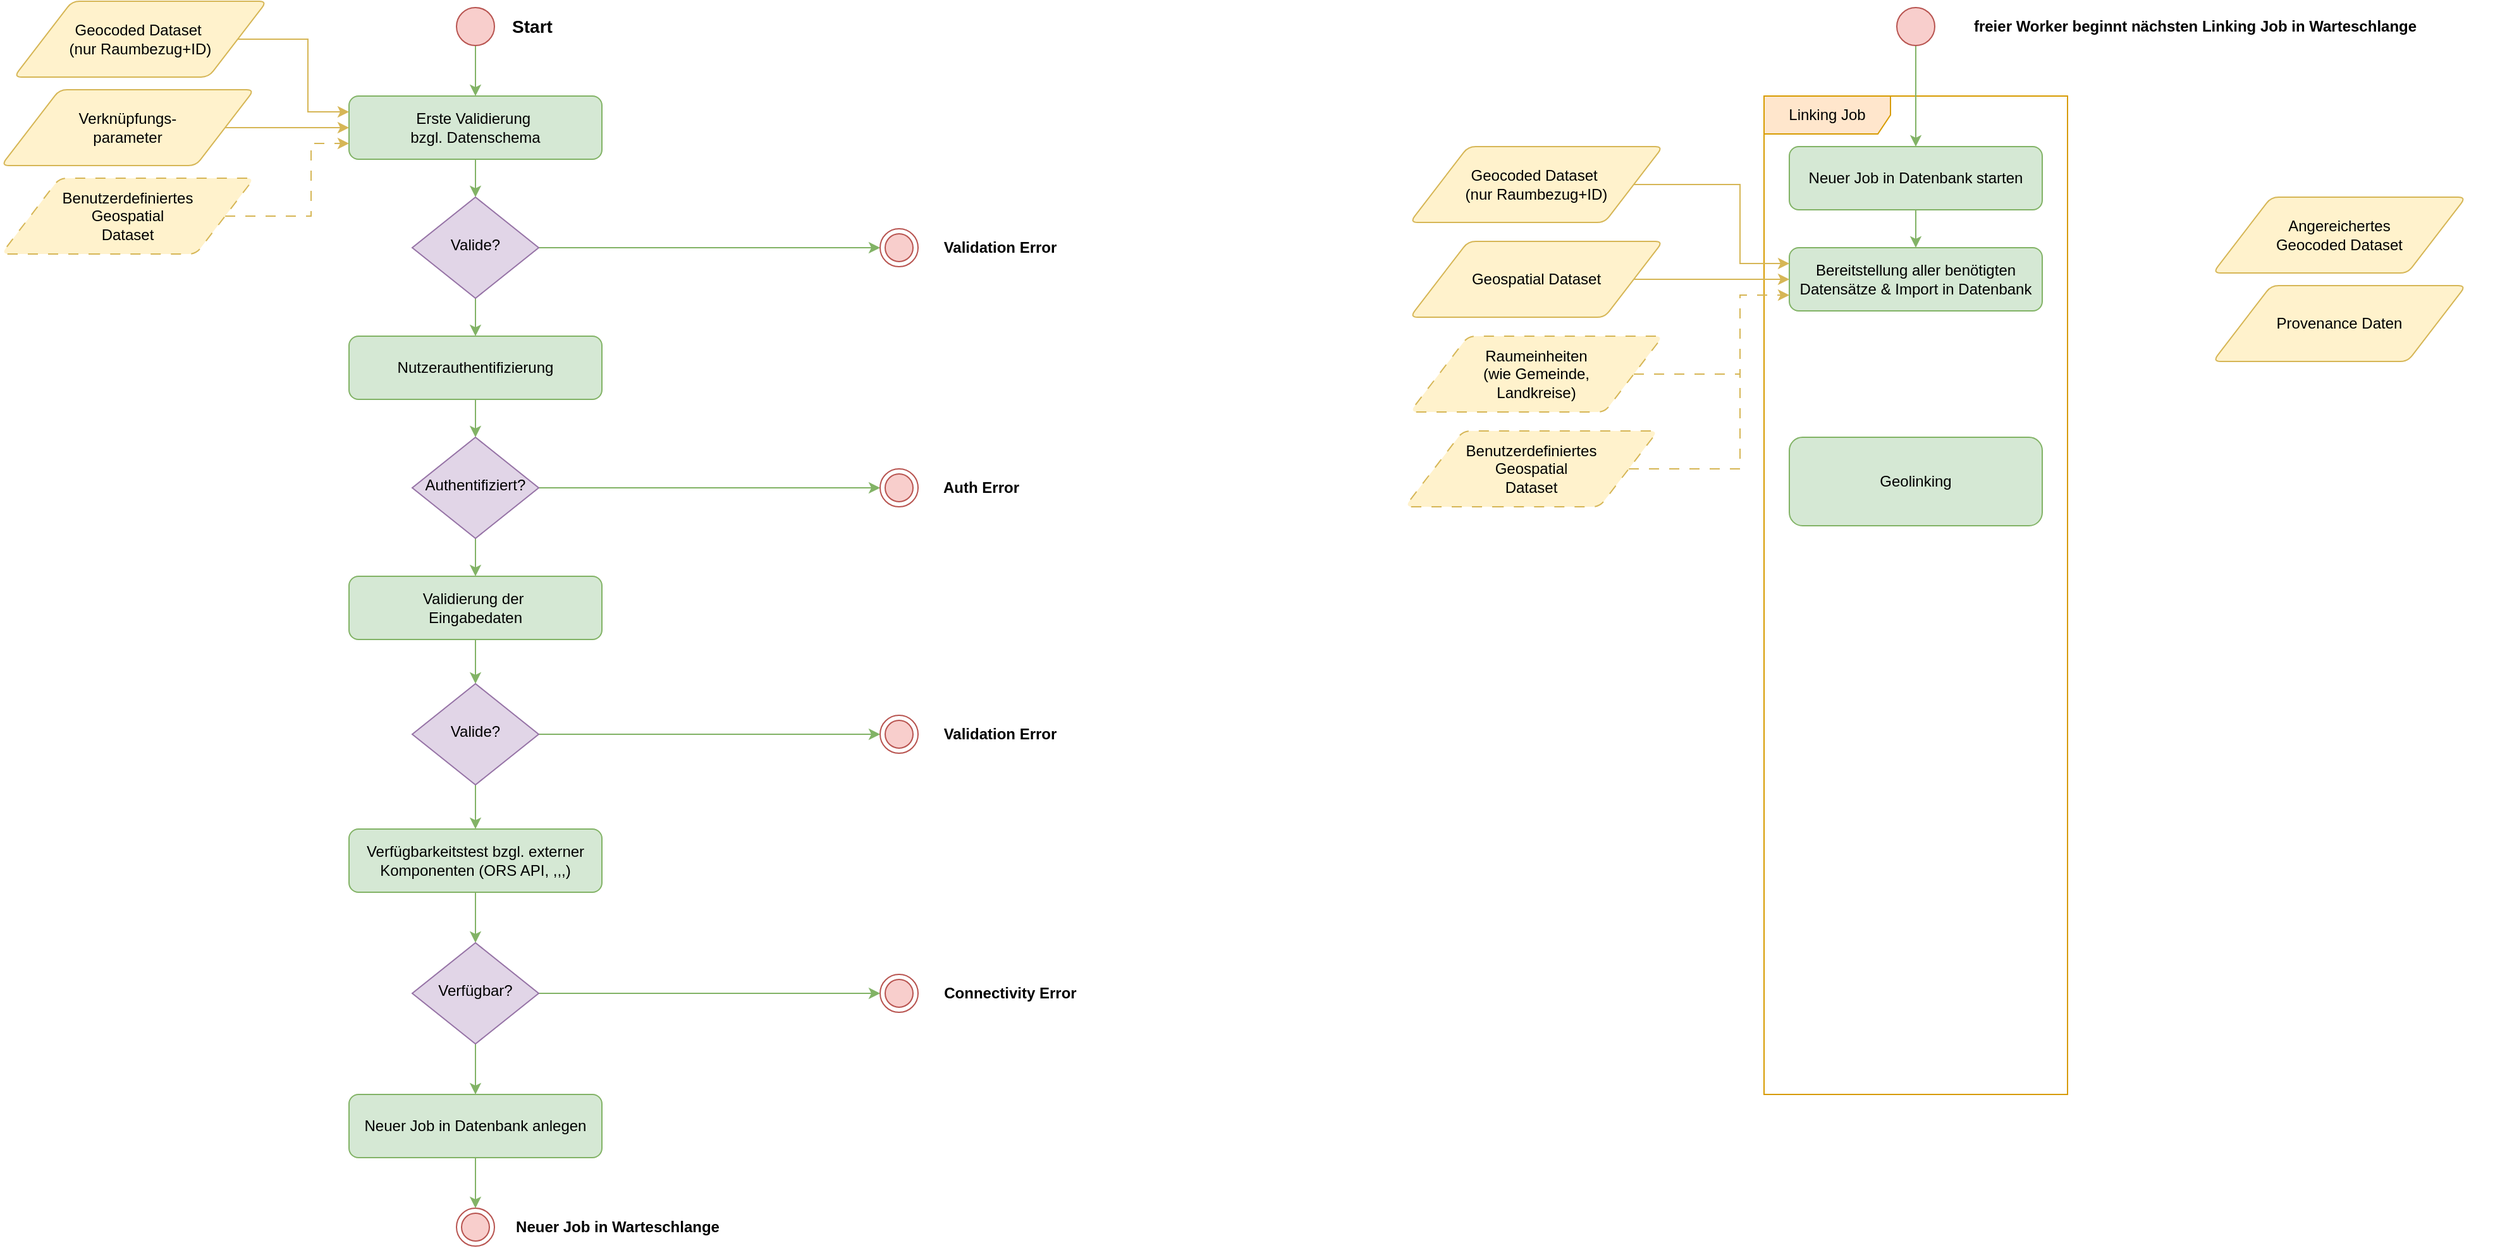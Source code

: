 <mxfile version="24.7.10">
  <diagram id="C5RBs43oDa-KdzZeNtuy" name="Page-1">
    <mxGraphModel dx="1637" dy="866" grid="1" gridSize="10" guides="1" tooltips="1" connect="1" arrows="1" fold="1" page="1" pageScale="1" pageWidth="827" pageHeight="1169" math="0" shadow="0">
      <root>
        <mxCell id="WIyWlLk6GJQsqaUBKTNV-0" />
        <mxCell id="WIyWlLk6GJQsqaUBKTNV-1" parent="WIyWlLk6GJQsqaUBKTNV-0" />
        <mxCell id="SAEvLFweczplVzYCOx6r-12" style="edgeStyle=orthogonalEdgeStyle;rounded=0;orthogonalLoop=1;jettySize=auto;html=1;exitX=0.5;exitY=1;exitDx=0;exitDy=0;entryX=0.5;entryY=0;entryDx=0;entryDy=0;fillColor=#d5e8d4;strokeColor=#82b366;" parent="WIyWlLk6GJQsqaUBKTNV-1" source="WIyWlLk6GJQsqaUBKTNV-3" target="SAEvLFweczplVzYCOx6r-5" edge="1">
          <mxGeometry relative="1" as="geometry" />
        </mxCell>
        <mxCell id="WIyWlLk6GJQsqaUBKTNV-3" value="&lt;div&gt;Erste Validierung&amp;nbsp;&lt;/div&gt;&lt;div&gt;bzgl. Datenschema&lt;/div&gt;" style="rounded=1;whiteSpace=wrap;html=1;fontSize=12;glass=0;strokeWidth=1;shadow=0;fillColor=#d5e8d4;strokeColor=#82b366;" parent="WIyWlLk6GJQsqaUBKTNV-1" vertex="1">
          <mxGeometry x="320" y="80" width="200" height="50" as="geometry" />
        </mxCell>
        <mxCell id="SAEvLFweczplVzYCOx6r-11" style="edgeStyle=orthogonalEdgeStyle;rounded=0;orthogonalLoop=1;jettySize=auto;html=1;exitX=0.5;exitY=1;exitDx=0;exitDy=0;entryX=0.5;entryY=0;entryDx=0;entryDy=0;fillColor=#d5e8d4;strokeColor=#82b366;" parent="WIyWlLk6GJQsqaUBKTNV-1" source="SAEvLFweczplVzYCOx6r-1" target="WIyWlLk6GJQsqaUBKTNV-3" edge="1">
          <mxGeometry relative="1" as="geometry" />
        </mxCell>
        <mxCell id="SAEvLFweczplVzYCOx6r-1" value="" style="ellipse;fillColor=#f8cecc;html=1;strokeColor=#b85450;" parent="WIyWlLk6GJQsqaUBKTNV-1" vertex="1">
          <mxGeometry x="405" y="10" width="30" height="30" as="geometry" />
        </mxCell>
        <mxCell id="SAEvLFweczplVzYCOx6r-7" style="edgeStyle=orthogonalEdgeStyle;rounded=0;orthogonalLoop=1;jettySize=auto;html=1;exitX=1;exitY=0.5;exitDx=0;exitDy=0;entryX=0;entryY=0.5;entryDx=0;entryDy=0;fillColor=#d5e8d4;strokeColor=#82b366;" parent="WIyWlLk6GJQsqaUBKTNV-1" source="SAEvLFweczplVzYCOx6r-5" target="SAEvLFweczplVzYCOx6r-6" edge="1">
          <mxGeometry relative="1" as="geometry" />
        </mxCell>
        <mxCell id="SAEvLFweczplVzYCOx6r-14" style="edgeStyle=orthogonalEdgeStyle;rounded=0;orthogonalLoop=1;jettySize=auto;html=1;exitX=0.5;exitY=1;exitDx=0;exitDy=0;entryX=0.5;entryY=0;entryDx=0;entryDy=0;fillColor=#d5e8d4;strokeColor=#82b366;" parent="WIyWlLk6GJQsqaUBKTNV-1" source="SAEvLFweczplVzYCOx6r-5" target="SAEvLFweczplVzYCOx6r-8" edge="1">
          <mxGeometry relative="1" as="geometry" />
        </mxCell>
        <mxCell id="SAEvLFweczplVzYCOx6r-5" value="Valide?" style="rhombus;whiteSpace=wrap;html=1;shadow=0;fontFamily=Helvetica;fontSize=12;align=center;strokeWidth=1;spacing=6;spacingTop=-4;fillColor=#e1d5e7;strokeColor=#9673a6;" parent="WIyWlLk6GJQsqaUBKTNV-1" vertex="1">
          <mxGeometry x="370" y="160" width="100" height="80" as="geometry" />
        </mxCell>
        <mxCell id="SAEvLFweczplVzYCOx6r-6" value="" style="ellipse;html=1;shape=endState;fillColor=#f8cecc;strokeColor=#b85450;" parent="WIyWlLk6GJQsqaUBKTNV-1" vertex="1">
          <mxGeometry x="740" y="185" width="30" height="30" as="geometry" />
        </mxCell>
        <mxCell id="SAEvLFweczplVzYCOx6r-21" style="edgeStyle=orthogonalEdgeStyle;rounded=0;orthogonalLoop=1;jettySize=auto;html=1;exitX=0.5;exitY=1;exitDx=0;exitDy=0;entryX=0.5;entryY=0;entryDx=0;entryDy=0;fillColor=#d5e8d4;strokeColor=#82b366;" parent="WIyWlLk6GJQsqaUBKTNV-1" source="SAEvLFweczplVzYCOx6r-8" target="SAEvLFweczplVzYCOx6r-9" edge="1">
          <mxGeometry relative="1" as="geometry" />
        </mxCell>
        <mxCell id="SAEvLFweczplVzYCOx6r-8" value="Nutzerauthentifizierung" style="rounded=1;whiteSpace=wrap;html=1;fontSize=12;glass=0;strokeWidth=1;shadow=0;fillColor=#d5e8d4;strokeColor=#82b366;" parent="WIyWlLk6GJQsqaUBKTNV-1" vertex="1">
          <mxGeometry x="320" y="270" width="200" height="50" as="geometry" />
        </mxCell>
        <mxCell id="SAEvLFweczplVzYCOx6r-15" style="edgeStyle=orthogonalEdgeStyle;rounded=0;orthogonalLoop=1;jettySize=auto;html=1;exitX=1;exitY=0.5;exitDx=0;exitDy=0;entryX=0;entryY=0.5;entryDx=0;entryDy=0;fillColor=#d5e8d4;strokeColor=#82b366;" parent="WIyWlLk6GJQsqaUBKTNV-1" source="SAEvLFweczplVzYCOx6r-9" target="SAEvLFweczplVzYCOx6r-10" edge="1">
          <mxGeometry relative="1" as="geometry" />
        </mxCell>
        <mxCell id="SAEvLFweczplVzYCOx6r-25" style="edgeStyle=orthogonalEdgeStyle;rounded=0;orthogonalLoop=1;jettySize=auto;html=1;exitX=0.5;exitY=1;exitDx=0;exitDy=0;entryX=0.5;entryY=0;entryDx=0;entryDy=0;fillColor=#d5e8d4;strokeColor=#82b366;" parent="WIyWlLk6GJQsqaUBKTNV-1" source="SAEvLFweczplVzYCOx6r-9" target="SAEvLFweczplVzYCOx6r-16" edge="1">
          <mxGeometry relative="1" as="geometry" />
        </mxCell>
        <mxCell id="SAEvLFweczplVzYCOx6r-9" value="Authentifiziert?" style="rhombus;whiteSpace=wrap;html=1;shadow=0;fontFamily=Helvetica;fontSize=12;align=center;strokeWidth=1;spacing=6;spacingTop=-4;fillColor=#e1d5e7;strokeColor=#9673a6;" parent="WIyWlLk6GJQsqaUBKTNV-1" vertex="1">
          <mxGeometry x="370" y="350" width="100" height="80" as="geometry" />
        </mxCell>
        <mxCell id="SAEvLFweczplVzYCOx6r-10" value="" style="ellipse;html=1;shape=endState;fillColor=#f8cecc;strokeColor=#b85450;" parent="WIyWlLk6GJQsqaUBKTNV-1" vertex="1">
          <mxGeometry x="740" y="375" width="30" height="30" as="geometry" />
        </mxCell>
        <mxCell id="SAEvLFweczplVzYCOx6r-26" style="edgeStyle=orthogonalEdgeStyle;rounded=0;orthogonalLoop=1;jettySize=auto;html=1;exitX=0.5;exitY=1;exitDx=0;exitDy=0;entryX=0.5;entryY=0;entryDx=0;entryDy=0;fillColor=#d5e8d4;strokeColor=#82b366;" parent="WIyWlLk6GJQsqaUBKTNV-1" source="SAEvLFweczplVzYCOx6r-16" target="SAEvLFweczplVzYCOx6r-20" edge="1">
          <mxGeometry relative="1" as="geometry" />
        </mxCell>
        <mxCell id="SAEvLFweczplVzYCOx6r-16" value="&lt;div&gt;Validierung der&amp;nbsp;&lt;/div&gt;&lt;div&gt;Eingabedaten&lt;/div&gt;" style="rounded=1;whiteSpace=wrap;html=1;fontSize=12;glass=0;strokeWidth=1;shadow=0;fillColor=#d5e8d4;strokeColor=#82b366;" parent="WIyWlLk6GJQsqaUBKTNV-1" vertex="1">
          <mxGeometry x="320" y="460" width="200" height="50" as="geometry" />
        </mxCell>
        <mxCell id="SAEvLFweczplVzYCOx6r-28" style="edgeStyle=orthogonalEdgeStyle;rounded=0;orthogonalLoop=1;jettySize=auto;html=1;exitX=1;exitY=0.5;exitDx=0;exitDy=0;entryX=0;entryY=0.5;entryDx=0;entryDy=0;fillColor=#d5e8d4;strokeColor=#82b366;" parent="WIyWlLk6GJQsqaUBKTNV-1" source="SAEvLFweczplVzYCOx6r-20" target="SAEvLFweczplVzYCOx6r-27" edge="1">
          <mxGeometry relative="1" as="geometry" />
        </mxCell>
        <mxCell id="uOGnUlGNdZQHuSrOQ6Ih-29" style="edgeStyle=orthogonalEdgeStyle;rounded=0;orthogonalLoop=1;jettySize=auto;html=1;exitX=0.5;exitY=1;exitDx=0;exitDy=0;entryX=0.5;entryY=0;entryDx=0;entryDy=0;fillColor=#d5e8d4;strokeColor=#82b366;" edge="1" parent="WIyWlLk6GJQsqaUBKTNV-1" source="SAEvLFweczplVzYCOx6r-20" target="uOGnUlGNdZQHuSrOQ6Ih-24">
          <mxGeometry relative="1" as="geometry" />
        </mxCell>
        <mxCell id="SAEvLFweczplVzYCOx6r-20" value="Valide?" style="rhombus;whiteSpace=wrap;html=1;shadow=0;fontFamily=Helvetica;fontSize=12;align=center;strokeWidth=1;spacing=6;spacingTop=-4;fillColor=#e1d5e7;strokeColor=#9673a6;" parent="WIyWlLk6GJQsqaUBKTNV-1" vertex="1">
          <mxGeometry x="370" y="545" width="100" height="80" as="geometry" />
        </mxCell>
        <mxCell id="SAEvLFweczplVzYCOx6r-27" value="" style="ellipse;html=1;shape=endState;fillColor=#f8cecc;strokeColor=#b85450;" parent="WIyWlLk6GJQsqaUBKTNV-1" vertex="1">
          <mxGeometry x="740" y="570" width="30" height="30" as="geometry" />
        </mxCell>
        <mxCell id="SAEvLFweczplVzYCOx6r-48" style="edgeStyle=orthogonalEdgeStyle;rounded=0;orthogonalLoop=1;jettySize=auto;html=1;exitX=1;exitY=0.5;exitDx=0;exitDy=0;entryX=0;entryY=0.25;entryDx=0;entryDy=0;fillColor=#fff2cc;strokeColor=#d6b656;" parent="WIyWlLk6GJQsqaUBKTNV-1" source="SAEvLFweczplVzYCOx6r-33" target="WIyWlLk6GJQsqaUBKTNV-3" edge="1">
          <mxGeometry relative="1" as="geometry" />
        </mxCell>
        <mxCell id="SAEvLFweczplVzYCOx6r-33" value="&lt;div&gt;Geocoded Dataset&amp;nbsp;&lt;/div&gt;&lt;div&gt;(nur Raumbezug+ID)&lt;/div&gt;" style="shape=parallelogram;html=1;strokeWidth=1;perimeter=parallelogramPerimeter;whiteSpace=wrap;rounded=1;arcSize=12;size=0.23;fillColor=#fff2cc;strokeColor=#d6b656;" parent="WIyWlLk6GJQsqaUBKTNV-1" vertex="1">
          <mxGeometry x="55" y="5" width="200" height="60" as="geometry" />
        </mxCell>
        <mxCell id="SAEvLFweczplVzYCOx6r-42" value="" style="ellipse;html=1;shape=endState;fillColor=#f8cecc;strokeColor=#b85450;" parent="WIyWlLk6GJQsqaUBKTNV-1" vertex="1">
          <mxGeometry x="405" y="960" width="30" height="30" as="geometry" />
        </mxCell>
        <mxCell id="SAEvLFweczplVzYCOx6r-49" style="edgeStyle=orthogonalEdgeStyle;rounded=0;orthogonalLoop=1;jettySize=auto;html=1;exitX=1;exitY=0.5;exitDx=0;exitDy=0;entryX=0;entryY=0.5;entryDx=0;entryDy=0;fillColor=#fff2cc;strokeColor=#d6b656;" parent="WIyWlLk6GJQsqaUBKTNV-1" source="SAEvLFweczplVzYCOx6r-44" target="WIyWlLk6GJQsqaUBKTNV-3" edge="1">
          <mxGeometry relative="1" as="geometry" />
        </mxCell>
        <mxCell id="SAEvLFweczplVzYCOx6r-44" value="&lt;div&gt;Verknüpfungs-&lt;/div&gt;&lt;div&gt;parameter&lt;br&gt;&lt;/div&gt;" style="shape=parallelogram;html=1;strokeWidth=1;perimeter=parallelogramPerimeter;whiteSpace=wrap;rounded=1;arcSize=12;size=0.23;fillColor=#fff2cc;strokeColor=#d6b656;" parent="WIyWlLk6GJQsqaUBKTNV-1" vertex="1">
          <mxGeometry x="45" y="75" width="200" height="60" as="geometry" />
        </mxCell>
        <mxCell id="SAEvLFweczplVzYCOx6r-50" style="edgeStyle=orthogonalEdgeStyle;rounded=0;orthogonalLoop=1;jettySize=auto;html=1;exitX=1;exitY=0.5;exitDx=0;exitDy=0;entryX=0;entryY=0.75;entryDx=0;entryDy=0;dashed=1;dashPattern=8 8;fillColor=#fff2cc;strokeColor=#d6b656;" parent="WIyWlLk6GJQsqaUBKTNV-1" source="SAEvLFweczplVzYCOx6r-45" target="WIyWlLk6GJQsqaUBKTNV-3" edge="1">
          <mxGeometry relative="1" as="geometry">
            <Array as="points">
              <mxPoint x="290" y="175" />
              <mxPoint x="290" y="118" />
            </Array>
          </mxGeometry>
        </mxCell>
        <mxCell id="SAEvLFweczplVzYCOx6r-45" value="Benutzerdefiniertes&lt;br&gt;Geospatial&lt;br&gt;Dataset" style="shape=parallelogram;html=1;strokeWidth=1;perimeter=parallelogramPerimeter;whiteSpace=wrap;rounded=1;arcSize=12;size=0.23;dashed=1;dashPattern=8 8;fillColor=#fff2cc;strokeColor=#d6b656;" parent="WIyWlLk6GJQsqaUBKTNV-1" vertex="1">
          <mxGeometry x="45" y="145" width="200" height="60" as="geometry" />
        </mxCell>
        <mxCell id="SAEvLFweczplVzYCOx6r-58" value="&lt;b&gt;&lt;font style=&quot;font-size: 14px;&quot;&gt;Start&lt;/font&gt;&lt;/b&gt;" style="text;html=1;align=center;verticalAlign=middle;whiteSpace=wrap;rounded=0;" parent="WIyWlLk6GJQsqaUBKTNV-1" vertex="1">
          <mxGeometry x="435" y="10" width="60" height="30" as="geometry" />
        </mxCell>
        <mxCell id="SAEvLFweczplVzYCOx6r-59" value="&lt;div align=&quot;left&quot;&gt;&lt;b&gt;Validation Error&lt;/b&gt;&lt;br&gt;&lt;/div&gt;" style="text;html=1;align=center;verticalAlign=middle;whiteSpace=wrap;rounded=0;" parent="WIyWlLk6GJQsqaUBKTNV-1" vertex="1">
          <mxGeometry x="770" y="185" width="130" height="30" as="geometry" />
        </mxCell>
        <mxCell id="SAEvLFweczplVzYCOx6r-60" value="&lt;div align=&quot;left&quot;&gt;&lt;b&gt;Validation Error&lt;/b&gt;&lt;br&gt;&lt;/div&gt;" style="text;html=1;align=center;verticalAlign=middle;whiteSpace=wrap;rounded=0;" parent="WIyWlLk6GJQsqaUBKTNV-1" vertex="1">
          <mxGeometry x="770" y="570" width="130" height="30" as="geometry" />
        </mxCell>
        <mxCell id="SAEvLFweczplVzYCOx6r-61" value="&lt;div align=&quot;left&quot;&gt;&lt;b&gt;Auth Error&lt;/b&gt;&lt;br&gt;&lt;/div&gt;" style="text;html=1;align=center;verticalAlign=middle;whiteSpace=wrap;rounded=0;" parent="WIyWlLk6GJQsqaUBKTNV-1" vertex="1">
          <mxGeometry x="770" y="375" width="100" height="30" as="geometry" />
        </mxCell>
        <mxCell id="SAEvLFweczplVzYCOx6r-62" value="Neuer Job in Warteschlange" style="text;html=1;align=center;verticalAlign=middle;whiteSpace=wrap;rounded=0;fontStyle=1" parent="WIyWlLk6GJQsqaUBKTNV-1" vertex="1">
          <mxGeometry x="425" y="960" width="215" height="30" as="geometry" />
        </mxCell>
        <mxCell id="uOGnUlGNdZQHuSrOQ6Ih-0" value="Linking Job" style="shape=umlFrame;whiteSpace=wrap;html=1;pointerEvents=0;recursiveResize=0;container=1;collapsible=0;width=100;height=30;fillColor=#ffe6cc;strokeColor=#d79b00;" vertex="1" parent="WIyWlLk6GJQsqaUBKTNV-1">
          <mxGeometry x="1439" y="80" width="240" height="790" as="geometry" />
        </mxCell>
        <mxCell id="uOGnUlGNdZQHuSrOQ6Ih-1" style="edgeStyle=orthogonalEdgeStyle;rounded=0;orthogonalLoop=1;jettySize=auto;html=1;exitX=0.5;exitY=1;exitDx=0;exitDy=0;entryX=0.5;entryY=0;entryDx=0;entryDy=0;fillColor=#d5e8d4;strokeColor=#82b366;" edge="1" parent="uOGnUlGNdZQHuSrOQ6Ih-0" source="uOGnUlGNdZQHuSrOQ6Ih-2" target="uOGnUlGNdZQHuSrOQ6Ih-4">
          <mxGeometry relative="1" as="geometry" />
        </mxCell>
        <mxCell id="uOGnUlGNdZQHuSrOQ6Ih-2" value="Neuer Job in Datenbank starten" style="rounded=1;whiteSpace=wrap;html=1;fontSize=12;glass=0;strokeWidth=1;shadow=0;fillColor=#d5e8d4;strokeColor=#82b366;" vertex="1" parent="uOGnUlGNdZQHuSrOQ6Ih-0">
          <mxGeometry x="20" y="40" width="200" height="50" as="geometry" />
        </mxCell>
        <mxCell id="uOGnUlGNdZQHuSrOQ6Ih-4" value="Bereitstellung aller benötigten Datensätze &amp;amp; Import in Datenbank" style="rounded=1;whiteSpace=wrap;html=1;fontSize=12;glass=0;strokeWidth=1;shadow=0;fillColor=#d5e8d4;strokeColor=#82b366;" vertex="1" parent="uOGnUlGNdZQHuSrOQ6Ih-0">
          <mxGeometry x="20" y="120" width="200" height="50" as="geometry" />
        </mxCell>
        <mxCell id="uOGnUlGNdZQHuSrOQ6Ih-5" value="Geolinking" style="rounded=1;whiteSpace=wrap;html=1;fontSize=12;glass=0;strokeWidth=1;shadow=0;fillColor=#d5e8d4;strokeColor=#82b366;" vertex="1" parent="uOGnUlGNdZQHuSrOQ6Ih-0">
          <mxGeometry x="20" y="270" width="200" height="70" as="geometry" />
        </mxCell>
        <mxCell id="uOGnUlGNdZQHuSrOQ6Ih-6" style="edgeStyle=orthogonalEdgeStyle;rounded=0;orthogonalLoop=1;jettySize=auto;html=1;exitX=1;exitY=0.5;exitDx=0;exitDy=0;entryX=0;entryY=0.5;entryDx=0;entryDy=0;fillColor=#fff2cc;strokeColor=#d6b656;" edge="1" parent="WIyWlLk6GJQsqaUBKTNV-1" source="uOGnUlGNdZQHuSrOQ6Ih-7" target="uOGnUlGNdZQHuSrOQ6Ih-4">
          <mxGeometry relative="1" as="geometry" />
        </mxCell>
        <mxCell id="uOGnUlGNdZQHuSrOQ6Ih-7" value="Geospatial Dataset" style="shape=parallelogram;html=1;strokeWidth=1;perimeter=parallelogramPerimeter;whiteSpace=wrap;rounded=1;arcSize=12;size=0.23;fillColor=#fff2cc;strokeColor=#d6b656;" vertex="1" parent="WIyWlLk6GJQsqaUBKTNV-1">
          <mxGeometry x="1159" y="195" width="200" height="60" as="geometry" />
        </mxCell>
        <mxCell id="uOGnUlGNdZQHuSrOQ6Ih-8" style="edgeStyle=orthogonalEdgeStyle;rounded=0;orthogonalLoop=1;jettySize=auto;html=1;exitX=1;exitY=0.5;exitDx=0;exitDy=0;entryX=0;entryY=0.75;entryDx=0;entryDy=0;dashed=1;dashPattern=8 8;fillColor=#fff2cc;strokeColor=#d6b656;" edge="1" parent="WIyWlLk6GJQsqaUBKTNV-1" source="uOGnUlGNdZQHuSrOQ6Ih-9" target="uOGnUlGNdZQHuSrOQ6Ih-4">
          <mxGeometry relative="1" as="geometry">
            <Array as="points">
              <mxPoint x="1420" y="300" />
              <mxPoint x="1420" y="238" />
            </Array>
          </mxGeometry>
        </mxCell>
        <mxCell id="uOGnUlGNdZQHuSrOQ6Ih-9" value="Raumeinheiten&lt;br&gt;(wie Gemeinde, &lt;br&gt;Landkreise)" style="shape=parallelogram;html=1;strokeWidth=1;perimeter=parallelogramPerimeter;whiteSpace=wrap;rounded=1;arcSize=12;size=0.23;dashed=1;dashPattern=8 8;fillColor=#fff2cc;strokeColor=#d6b656;" vertex="1" parent="WIyWlLk6GJQsqaUBKTNV-1">
          <mxGeometry x="1159" y="270" width="200" height="60" as="geometry" />
        </mxCell>
        <mxCell id="uOGnUlGNdZQHuSrOQ6Ih-11" value="Angereichertes&lt;br&gt;Geocoded Dataset" style="shape=parallelogram;html=1;strokeWidth=1;perimeter=parallelogramPerimeter;whiteSpace=wrap;rounded=1;arcSize=12;size=0.23;fillColor=#fff2cc;strokeColor=#d6b656;" vertex="1" parent="WIyWlLk6GJQsqaUBKTNV-1">
          <mxGeometry x="1794" y="160" width="200" height="60" as="geometry" />
        </mxCell>
        <mxCell id="uOGnUlGNdZQHuSrOQ6Ih-12" value="Provenance Daten" style="shape=parallelogram;html=1;strokeWidth=1;perimeter=parallelogramPerimeter;whiteSpace=wrap;rounded=1;arcSize=12;size=0.23;fillColor=#fff2cc;strokeColor=#d6b656;" vertex="1" parent="WIyWlLk6GJQsqaUBKTNV-1">
          <mxGeometry x="1794" y="230" width="200" height="60" as="geometry" />
        </mxCell>
        <mxCell id="uOGnUlGNdZQHuSrOQ6Ih-18" style="edgeStyle=orthogonalEdgeStyle;rounded=0;orthogonalLoop=1;jettySize=auto;html=1;exitX=0.5;exitY=1;exitDx=0;exitDy=0;entryX=0.5;entryY=0;entryDx=0;entryDy=0;fillColor=#d5e8d4;strokeColor=#82b366;" edge="1" parent="WIyWlLk6GJQsqaUBKTNV-1" source="SAEvLFweczplVzYCOx6r-30" target="SAEvLFweczplVzYCOx6r-42">
          <mxGeometry relative="1" as="geometry" />
        </mxCell>
        <mxCell id="SAEvLFweczplVzYCOx6r-30" value="Neuer Job in Datenbank anlegen" style="rounded=1;whiteSpace=wrap;html=1;fontSize=12;glass=0;strokeWidth=1;shadow=0;fillColor=#d5e8d4;strokeColor=#82b366;" parent="WIyWlLk6GJQsqaUBKTNV-1" vertex="1">
          <mxGeometry x="320" y="870" width="200" height="50" as="geometry" />
        </mxCell>
        <mxCell id="uOGnUlGNdZQHuSrOQ6Ih-40" style="edgeStyle=orthogonalEdgeStyle;rounded=0;orthogonalLoop=1;jettySize=auto;html=1;exitX=0.5;exitY=1;exitDx=0;exitDy=0;entryX=0.5;entryY=0;entryDx=0;entryDy=0;fillColor=#d5e8d4;strokeColor=#82b366;" edge="1" parent="WIyWlLk6GJQsqaUBKTNV-1" source="uOGnUlGNdZQHuSrOQ6Ih-21" target="uOGnUlGNdZQHuSrOQ6Ih-2">
          <mxGeometry relative="1" as="geometry" />
        </mxCell>
        <mxCell id="uOGnUlGNdZQHuSrOQ6Ih-21" value="" style="ellipse;fillColor=#f8cecc;html=1;strokeColor=#b85450;" vertex="1" parent="WIyWlLk6GJQsqaUBKTNV-1">
          <mxGeometry x="1544" y="10" width="30" height="30" as="geometry" />
        </mxCell>
        <mxCell id="uOGnUlGNdZQHuSrOQ6Ih-22" value="freier Worker beginnt nächsten Linking Job in Warteschlange" style="text;html=1;align=center;verticalAlign=middle;whiteSpace=wrap;rounded=0;fontStyle=1" vertex="1" parent="WIyWlLk6GJQsqaUBKTNV-1">
          <mxGeometry x="1540" y="10" width="480" height="30" as="geometry" />
        </mxCell>
        <mxCell id="uOGnUlGNdZQHuSrOQ6Ih-30" style="edgeStyle=orthogonalEdgeStyle;rounded=0;orthogonalLoop=1;jettySize=auto;html=1;exitX=0.5;exitY=1;exitDx=0;exitDy=0;entryX=0.5;entryY=0;entryDx=0;entryDy=0;fillColor=#d5e8d4;strokeColor=#82b366;" edge="1" parent="WIyWlLk6GJQsqaUBKTNV-1" source="uOGnUlGNdZQHuSrOQ6Ih-24" target="uOGnUlGNdZQHuSrOQ6Ih-27">
          <mxGeometry relative="1" as="geometry" />
        </mxCell>
        <mxCell id="uOGnUlGNdZQHuSrOQ6Ih-24" value="Verfügbarkeitstest bzgl. externer Komponenten (ORS API, ,,,)" style="rounded=1;whiteSpace=wrap;html=1;fontSize=12;glass=0;strokeWidth=1;shadow=0;fillColor=#d5e8d4;strokeColor=#82b366;" vertex="1" parent="WIyWlLk6GJQsqaUBKTNV-1">
          <mxGeometry x="320" y="660" width="200" height="50" as="geometry" />
        </mxCell>
        <mxCell id="uOGnUlGNdZQHuSrOQ6Ih-25" value="" style="ellipse;html=1;shape=endState;fillColor=#f8cecc;strokeColor=#b85450;" vertex="1" parent="WIyWlLk6GJQsqaUBKTNV-1">
          <mxGeometry x="740" y="775" width="30" height="30" as="geometry" />
        </mxCell>
        <mxCell id="uOGnUlGNdZQHuSrOQ6Ih-26" value="&lt;b&gt;Connectivity Error&lt;/b&gt;" style="text;html=1;align=center;verticalAlign=middle;whiteSpace=wrap;rounded=0;" vertex="1" parent="WIyWlLk6GJQsqaUBKTNV-1">
          <mxGeometry x="778" y="775" width="130" height="30" as="geometry" />
        </mxCell>
        <mxCell id="uOGnUlGNdZQHuSrOQ6Ih-31" style="edgeStyle=orthogonalEdgeStyle;rounded=0;orthogonalLoop=1;jettySize=auto;html=1;exitX=0.5;exitY=1;exitDx=0;exitDy=0;entryX=0.5;entryY=0;entryDx=0;entryDy=0;fillColor=#d5e8d4;strokeColor=#82b366;" edge="1" parent="WIyWlLk6GJQsqaUBKTNV-1" source="uOGnUlGNdZQHuSrOQ6Ih-27" target="SAEvLFweczplVzYCOx6r-30">
          <mxGeometry relative="1" as="geometry" />
        </mxCell>
        <mxCell id="uOGnUlGNdZQHuSrOQ6Ih-32" style="edgeStyle=orthogonalEdgeStyle;rounded=0;orthogonalLoop=1;jettySize=auto;html=1;exitX=1;exitY=0.5;exitDx=0;exitDy=0;entryX=0;entryY=0.5;entryDx=0;entryDy=0;fillColor=#d5e8d4;strokeColor=#82b366;" edge="1" parent="WIyWlLk6GJQsqaUBKTNV-1" source="uOGnUlGNdZQHuSrOQ6Ih-27" target="uOGnUlGNdZQHuSrOQ6Ih-25">
          <mxGeometry relative="1" as="geometry" />
        </mxCell>
        <mxCell id="uOGnUlGNdZQHuSrOQ6Ih-27" value="Verfügbar?" style="rhombus;whiteSpace=wrap;html=1;shadow=0;fontFamily=Helvetica;fontSize=12;align=center;strokeWidth=1;spacing=6;spacingTop=-4;fillColor=#e1d5e7;strokeColor=#9673a6;" vertex="1" parent="WIyWlLk6GJQsqaUBKTNV-1">
          <mxGeometry x="370" y="750" width="100" height="80" as="geometry" />
        </mxCell>
        <mxCell id="uOGnUlGNdZQHuSrOQ6Ih-44" style="edgeStyle=orthogonalEdgeStyle;rounded=0;orthogonalLoop=1;jettySize=auto;html=1;exitX=1;exitY=0.5;exitDx=0;exitDy=0;entryX=0;entryY=0.25;entryDx=0;entryDy=0;fillColor=#fff2cc;strokeColor=#d6b656;" edge="1" parent="WIyWlLk6GJQsqaUBKTNV-1" source="uOGnUlGNdZQHuSrOQ6Ih-41" target="uOGnUlGNdZQHuSrOQ6Ih-4">
          <mxGeometry relative="1" as="geometry">
            <Array as="points">
              <mxPoint x="1420" y="150" />
              <mxPoint x="1420" y="213" />
            </Array>
          </mxGeometry>
        </mxCell>
        <mxCell id="uOGnUlGNdZQHuSrOQ6Ih-41" value="&lt;div&gt;Geocoded Dataset&amp;nbsp;&lt;/div&gt;&lt;div&gt;(nur Raumbezug+ID)&lt;/div&gt;" style="shape=parallelogram;html=1;strokeWidth=1;perimeter=parallelogramPerimeter;whiteSpace=wrap;rounded=1;arcSize=12;size=0.23;fillColor=#fff2cc;strokeColor=#d6b656;" vertex="1" parent="WIyWlLk6GJQsqaUBKTNV-1">
          <mxGeometry x="1159" y="120" width="200" height="60" as="geometry" />
        </mxCell>
        <mxCell id="uOGnUlGNdZQHuSrOQ6Ih-43" style="edgeStyle=orthogonalEdgeStyle;rounded=0;orthogonalLoop=1;jettySize=auto;html=1;exitX=1;exitY=0.5;exitDx=0;exitDy=0;endArrow=none;endFill=0;dashed=1;dashPattern=8 8;fillColor=#fff2cc;strokeColor=#d6b656;" edge="1" parent="WIyWlLk6GJQsqaUBKTNV-1" source="uOGnUlGNdZQHuSrOQ6Ih-42">
          <mxGeometry relative="1" as="geometry">
            <mxPoint x="1420" y="300" as="targetPoint" />
            <Array as="points">
              <mxPoint x="1420" y="375" />
            </Array>
          </mxGeometry>
        </mxCell>
        <mxCell id="uOGnUlGNdZQHuSrOQ6Ih-42" value="Benutzerdefiniertes&lt;br&gt;Geospatial&lt;br&gt;Dataset" style="shape=parallelogram;html=1;strokeWidth=1;perimeter=parallelogramPerimeter;whiteSpace=wrap;rounded=1;arcSize=12;size=0.23;dashed=1;dashPattern=8 8;fillColor=#fff2cc;strokeColor=#d6b656;" vertex="1" parent="WIyWlLk6GJQsqaUBKTNV-1">
          <mxGeometry x="1155" y="345" width="200" height="60" as="geometry" />
        </mxCell>
      </root>
    </mxGraphModel>
  </diagram>
</mxfile>
